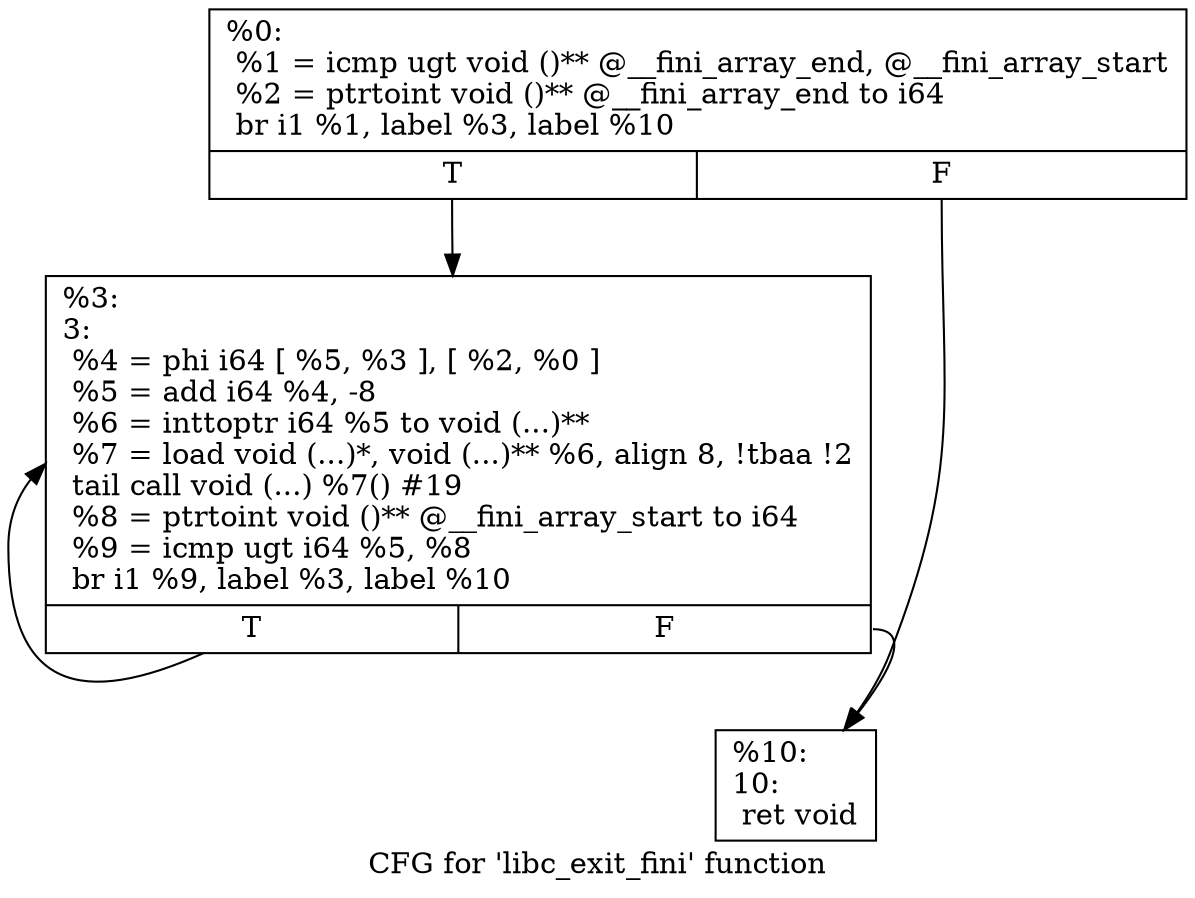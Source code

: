 digraph "CFG for 'libc_exit_fini' function" {
	label="CFG for 'libc_exit_fini' function";

	Node0x27d1940 [shape=record,label="{%0:\l  %1 = icmp ugt void ()** @__fini_array_end, @__fini_array_start\l  %2 = ptrtoint void ()** @__fini_array_end to i64\l  br i1 %1, label %3, label %10\l|{<s0>T|<s1>F}}"];
	Node0x27d1940:s0 -> Node0x27d1990;
	Node0x27d1940:s1 -> Node0x27d19e0;
	Node0x27d1990 [shape=record,label="{%3:\l3:                                                \l  %4 = phi i64 [ %5, %3 ], [ %2, %0 ]\l  %5 = add i64 %4, -8\l  %6 = inttoptr i64 %5 to void (...)**\l  %7 = load void (...)*, void (...)** %6, align 8, !tbaa !2\l  tail call void (...) %7() #19\l  %8 = ptrtoint void ()** @__fini_array_start to i64\l  %9 = icmp ugt i64 %5, %8\l  br i1 %9, label %3, label %10\l|{<s0>T|<s1>F}}"];
	Node0x27d1990:s0 -> Node0x27d1990;
	Node0x27d1990:s1 -> Node0x27d19e0;
	Node0x27d19e0 [shape=record,label="{%10:\l10:                                               \l  ret void\l}"];
}
